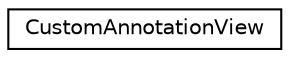 digraph G
{
  edge [fontname="Helvetica",fontsize="10",labelfontname="Helvetica",labelfontsize="10"];
  node [fontname="Helvetica",fontsize="10",shape=record];
  rankdir="LR";
  Node1 [label="CustomAnnotationView",height=0.2,width=0.4,color="black", fillcolor="white", style="filled",URL="$interface_custom_annotation_view.html"];
}
